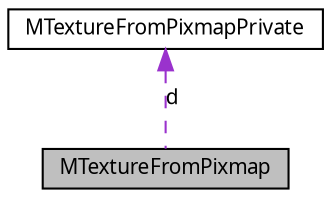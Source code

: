 digraph G
{
  edge [fontname="FreeSans.ttf",fontsize="10",labelfontname="FreeSans.ttf",labelfontsize="10"];
  node [fontname="FreeSans.ttf",fontsize="10",shape=record];
  Node1 [label="MTextureFromPixmap",height=0.2,width=0.4,color="black", fillcolor="grey75", style="filled" fontcolor="black"];
  Node2 -> Node1 [dir=back,color="darkorchid3",fontsize="10",style="dashed",label="d",fontname="FreeSans.ttf"];
  Node2 [label="MTextureFromPixmapPrivate",height=0.2,width=0.4,color="black", fillcolor="white", style="filled",URL="$struct_m_texture_from_pixmap_private.html"];
}
